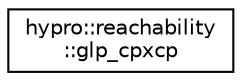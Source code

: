 digraph "Graphical Class Hierarchy"
{
  edge [fontname="Helvetica",fontsize="10",labelfontname="Helvetica",labelfontsize="10"];
  node [fontname="Helvetica",fontsize="10",shape=record];
  rankdir="LR";
  Node1 [label="hypro::reachability\l::glp_cpxcp",height=0.2,width=0.4,color="black", fillcolor="white", style="filled",URL="$structhypro_1_1reachability_1_1glp__cpxcp.html"];
}
